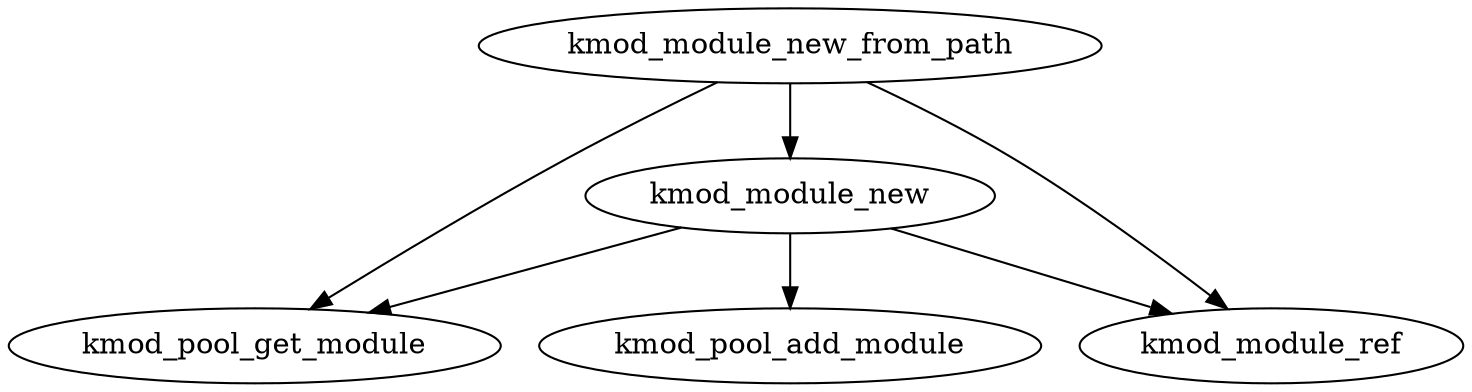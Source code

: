 digraph G {
	kmod_module_new_from_path -> kmod_pool_get_module;
	kmod_module_new_from_path -> kmod_module_ref;
	kmod_module_new_from_path -> kmod_module_new;

	kmod_module_new -> kmod_pool_get_module;
	kmod_module_new -> kmod_pool_add_module;
	kmod_module_new -> kmod_module_ref;
}

